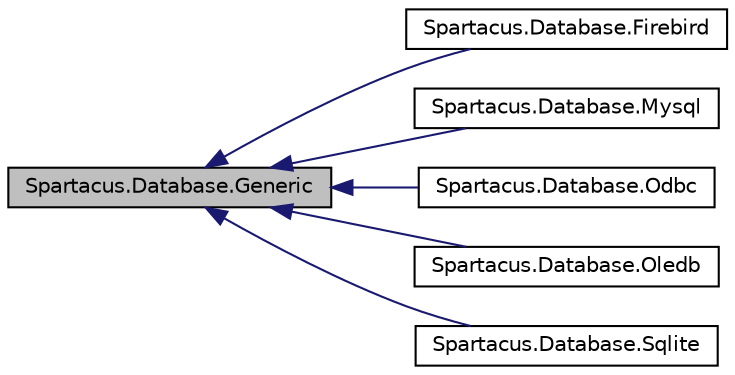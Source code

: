 digraph "Spartacus.Database.Generic"
{
  edge [fontname="Helvetica",fontsize="10",labelfontname="Helvetica",labelfontsize="10"];
  node [fontname="Helvetica",fontsize="10",shape=record];
  rankdir="LR";
  Node1 [label="Spartacus.Database.Generic",height=0.2,width=0.4,color="black", fillcolor="grey75", style="filled" fontcolor="black"];
  Node1 -> Node2 [dir="back",color="midnightblue",fontsize="10",style="solid",fontname="Helvetica"];
  Node2 [label="Spartacus.Database.Firebird",height=0.2,width=0.4,color="black", fillcolor="white", style="filled",URL="$classSpartacus_1_1Database_1_1Firebird.html",tooltip="Classe Spartacus.Database.Firebird. Herda da classe Spartacus.Database.Generic. Utiliza o Firebird ..."];
  Node1 -> Node3 [dir="back",color="midnightblue",fontsize="10",style="solid",fontname="Helvetica"];
  Node3 [label="Spartacus.Database.Mysql",height=0.2,width=0.4,color="black", fillcolor="white", style="filled",URL="$classSpartacus_1_1Database_1_1Mysql.html",tooltip="Classe Spartacus.Database.Mysql. Herda da classe Spartacus.Database.Generic. Utiliza o MySQL ..."];
  Node1 -> Node4 [dir="back",color="midnightblue",fontsize="10",style="solid",fontname="Helvetica"];
  Node4 [label="Spartacus.Database.Odbc",height=0.2,width=0.4,color="black", fillcolor="white", style="filled",URL="$classSpartacus_1_1Database_1_1Odbc.html",tooltip="Classe Spartacus.Database.Odbc. Herda da classe Spartacus.Database.Generic. Utiliza a implementação O..."];
  Node1 -> Node5 [dir="back",color="midnightblue",fontsize="10",style="solid",fontname="Helvetica"];
  Node5 [label="Spartacus.Database.Oledb",height=0.2,width=0.4,color="black", fillcolor="white", style="filled",URL="$classSpartacus_1_1Database_1_1Oledb.html",tooltip="Classe Spartacus.Database.Oledb; Herda da classe Spartacus.Database.Generic. Utiliza a implementação ..."];
  Node1 -> Node6 [dir="back",color="midnightblue",fontsize="10",style="solid",fontname="Helvetica"];
  Node6 [label="Spartacus.Database.Sqlite",height=0.2,width=0.4,color="black", fillcolor="white", style="filled",URL="$classSpartacus_1_1Database_1_1Sqlite.html",tooltip="Classe Spartacus.Database.Sqlite. Herda da classe Spartacus.Database.Generic. Utiliza o Mono..."];
}
